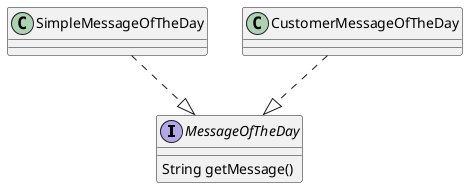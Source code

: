 @startuml

interface MessageOfTheDay {
    String getMessage()
}

class SimpleMessageOfTheDay

class CustomerMessageOfTheDay

SimpleMessageOfTheDay ..|> MessageOfTheDay
CustomerMessageOfTheDay ..|> MessageOfTheDay

@enduml